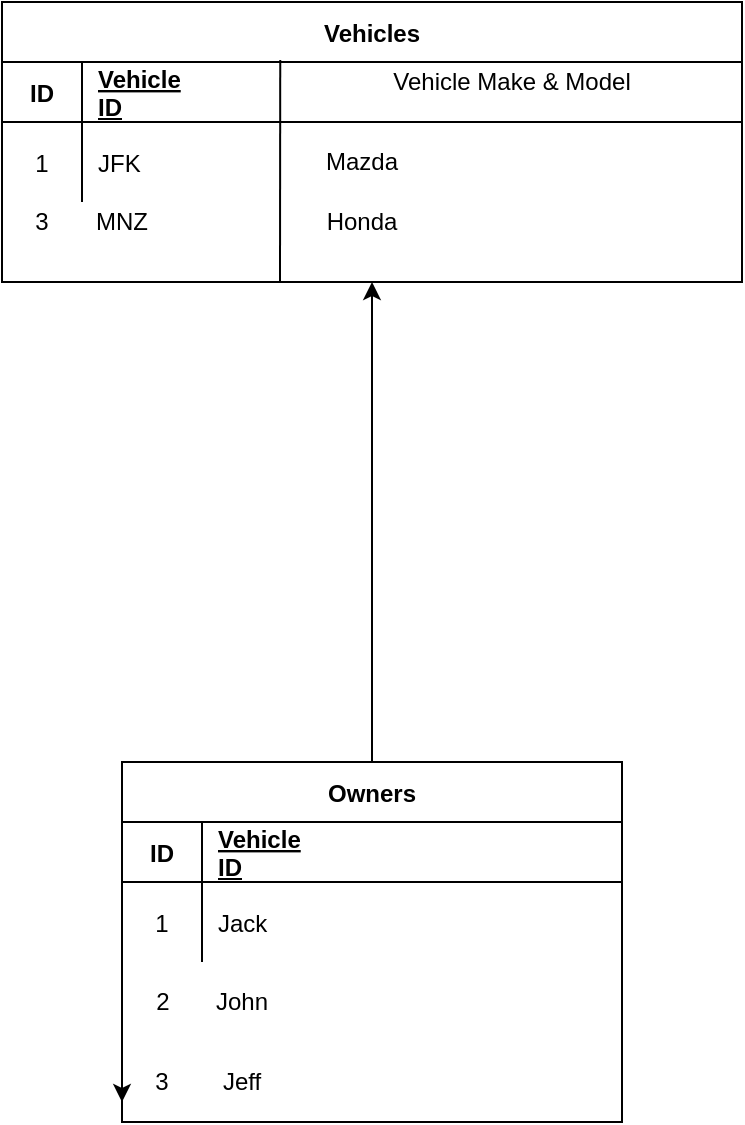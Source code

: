 <mxfile version="13.9.9" type="github">
  <diagram id="R2lEEEUBdFMjLlhIrx00" name="Page-1">
    <mxGraphModel dx="1220" dy="1150" grid="1" gridSize="10" guides="1" tooltips="1" connect="1" arrows="1" fold="1" page="1" pageScale="1" pageWidth="850" pageHeight="1100" math="0" shadow="0" extFonts="Permanent Marker^https://fonts.googleapis.com/css?family=Permanent+Marker">
      <root>
        <mxCell id="0" />
        <mxCell id="1" parent="0" />
        <mxCell id="C-vyLk0tnHw3VtMMgP7b-23" value="Vehicles" style="shape=table;startSize=30;container=1;collapsible=1;childLayout=tableLayout;fixedRows=1;rowLines=0;fontStyle=1;align=center;resizeLast=1;" parent="1" vertex="1">
          <mxGeometry x="60" y="90" width="370" height="140" as="geometry" />
        </mxCell>
        <mxCell id="C-vyLk0tnHw3VtMMgP7b-24" value="" style="shape=partialRectangle;collapsible=0;dropTarget=0;pointerEvents=0;fillColor=none;points=[[0,0.5],[1,0.5]];portConstraint=eastwest;top=0;left=0;right=0;bottom=1;" parent="C-vyLk0tnHw3VtMMgP7b-23" vertex="1">
          <mxGeometry y="30" width="370" height="30" as="geometry" />
        </mxCell>
        <mxCell id="C-vyLk0tnHw3VtMMgP7b-25" value="ID " style="shape=partialRectangle;overflow=hidden;connectable=0;fillColor=none;top=0;left=0;bottom=0;right=0;fontStyle=1;" parent="C-vyLk0tnHw3VtMMgP7b-24" vertex="1">
          <mxGeometry width="40" height="30" as="geometry" />
        </mxCell>
        <mxCell id="C-vyLk0tnHw3VtMMgP7b-26" value="Vehicle&#xa;ID&#xa;" style="shape=partialRectangle;overflow=hidden;connectable=0;fillColor=none;top=0;left=0;bottom=0;right=0;align=left;spacingLeft=6;fontStyle=5;" parent="C-vyLk0tnHw3VtMMgP7b-24" vertex="1">
          <mxGeometry x="40" width="330" height="30" as="geometry" />
        </mxCell>
        <mxCell id="C-vyLk0tnHw3VtMMgP7b-27" value="" style="shape=partialRectangle;collapsible=0;dropTarget=0;pointerEvents=0;fillColor=none;points=[[0,0.5],[1,0.5]];portConstraint=eastwest;top=0;left=0;right=0;bottom=0;" parent="C-vyLk0tnHw3VtMMgP7b-23" vertex="1">
          <mxGeometry y="60" width="370" height="40" as="geometry" />
        </mxCell>
        <mxCell id="C-vyLk0tnHw3VtMMgP7b-28" value="1" style="shape=partialRectangle;overflow=hidden;connectable=0;fillColor=none;top=0;left=0;bottom=0;right=0;" parent="C-vyLk0tnHw3VtMMgP7b-27" vertex="1">
          <mxGeometry width="40" height="40" as="geometry" />
        </mxCell>
        <mxCell id="C-vyLk0tnHw3VtMMgP7b-29" value="JFK" style="shape=partialRectangle;overflow=hidden;connectable=0;fillColor=none;top=0;left=0;bottom=0;right=0;align=left;spacingLeft=6;" parent="C-vyLk0tnHw3VtMMgP7b-27" vertex="1">
          <mxGeometry x="40" width="330" height="40" as="geometry" />
        </mxCell>
        <mxCell id="g5QApy-icxvjUzZWo4rr-37" style="edgeStyle=orthogonalEdgeStyle;rounded=0;orthogonalLoop=1;jettySize=auto;html=1;entryX=0.5;entryY=1;entryDx=0;entryDy=0;" edge="1" parent="1" source="g5QApy-icxvjUzZWo4rr-4" target="C-vyLk0tnHw3VtMMgP7b-23">
          <mxGeometry relative="1" as="geometry" />
        </mxCell>
        <mxCell id="g5QApy-icxvjUzZWo4rr-4" value="Owners" style="shape=table;startSize=30;container=1;collapsible=1;childLayout=tableLayout;fixedRows=1;rowLines=0;fontStyle=1;align=center;resizeLast=1;" vertex="1" parent="1">
          <mxGeometry x="120" y="470" width="250" height="180" as="geometry" />
        </mxCell>
        <mxCell id="g5QApy-icxvjUzZWo4rr-5" value="" style="shape=partialRectangle;collapsible=0;dropTarget=0;pointerEvents=0;fillColor=none;points=[[0,0.5],[1,0.5]];portConstraint=eastwest;top=0;left=0;right=0;bottom=1;" vertex="1" parent="g5QApy-icxvjUzZWo4rr-4">
          <mxGeometry y="30" width="250" height="30" as="geometry" />
        </mxCell>
        <mxCell id="g5QApy-icxvjUzZWo4rr-6" value="ID" style="shape=partialRectangle;overflow=hidden;connectable=0;fillColor=none;top=0;left=0;bottom=0;right=0;fontStyle=1;" vertex="1" parent="g5QApy-icxvjUzZWo4rr-5">
          <mxGeometry width="40" height="30" as="geometry" />
        </mxCell>
        <mxCell id="g5QApy-icxvjUzZWo4rr-7" value="Vehicle&#xa;ID&#xa;" style="shape=partialRectangle;overflow=hidden;connectable=0;fillColor=none;top=0;left=0;bottom=0;right=0;align=left;spacingLeft=6;fontStyle=5;" vertex="1" parent="g5QApy-icxvjUzZWo4rr-5">
          <mxGeometry x="40" width="210" height="30" as="geometry" />
        </mxCell>
        <mxCell id="g5QApy-icxvjUzZWo4rr-8" value="" style="shape=partialRectangle;collapsible=0;dropTarget=0;pointerEvents=0;fillColor=none;points=[[0,0.5],[1,0.5]];portConstraint=eastwest;top=0;left=0;right=0;bottom=0;" vertex="1" parent="g5QApy-icxvjUzZWo4rr-4">
          <mxGeometry y="60" width="250" height="40" as="geometry" />
        </mxCell>
        <mxCell id="g5QApy-icxvjUzZWo4rr-9" value="1" style="shape=partialRectangle;overflow=hidden;connectable=0;fillColor=none;top=0;left=0;bottom=0;right=0;" vertex="1" parent="g5QApy-icxvjUzZWo4rr-8">
          <mxGeometry width="40" height="40" as="geometry" />
        </mxCell>
        <mxCell id="g5QApy-icxvjUzZWo4rr-10" value="Jack" style="shape=partialRectangle;overflow=hidden;connectable=0;fillColor=none;top=0;left=0;bottom=0;right=0;align=left;spacingLeft=6;" vertex="1" parent="g5QApy-icxvjUzZWo4rr-8">
          <mxGeometry x="40" width="210" height="40" as="geometry" />
        </mxCell>
        <mxCell id="g5QApy-icxvjUzZWo4rr-11" value="2" style="text;html=1;align=center;verticalAlign=middle;resizable=0;points=[];autosize=1;" vertex="1" parent="1">
          <mxGeometry x="130" y="580" width="20" height="20" as="geometry" />
        </mxCell>
        <mxCell id="g5QApy-icxvjUzZWo4rr-12" value="John" style="text;html=1;strokeColor=none;fillColor=none;align=center;verticalAlign=middle;whiteSpace=wrap;rounded=0;" vertex="1" parent="1">
          <mxGeometry x="160" y="580" width="40" height="20" as="geometry" />
        </mxCell>
        <mxCell id="g5QApy-icxvjUzZWo4rr-13" value="3" style="text;html=1;strokeColor=none;fillColor=none;align=center;verticalAlign=middle;whiteSpace=wrap;rounded=0;" vertex="1" parent="1">
          <mxGeometry x="120" y="620" width="40" height="20" as="geometry" />
        </mxCell>
        <mxCell id="g5QApy-icxvjUzZWo4rr-15" style="edgeStyle=orthogonalEdgeStyle;rounded=0;orthogonalLoop=1;jettySize=auto;html=1;exitX=0;exitY=0.25;exitDx=0;exitDy=0;entryX=0;entryY=1;entryDx=0;entryDy=0;" edge="1" parent="1" source="g5QApy-icxvjUzZWo4rr-13" target="g5QApy-icxvjUzZWo4rr-13">
          <mxGeometry relative="1" as="geometry" />
        </mxCell>
        <mxCell id="g5QApy-icxvjUzZWo4rr-16" style="edgeStyle=orthogonalEdgeStyle;rounded=0;orthogonalLoop=1;jettySize=auto;html=1;exitX=0.5;exitY=1;exitDx=0;exitDy=0;" edge="1" parent="1" source="g5QApy-icxvjUzZWo4rr-12" target="g5QApy-icxvjUzZWo4rr-12">
          <mxGeometry relative="1" as="geometry" />
        </mxCell>
        <mxCell id="g5QApy-icxvjUzZWo4rr-17" value="Jeff" style="text;html=1;strokeColor=none;fillColor=none;align=center;verticalAlign=middle;whiteSpace=wrap;rounded=0;" vertex="1" parent="1">
          <mxGeometry x="160" y="620" width="40" height="20" as="geometry" />
        </mxCell>
        <mxCell id="g5QApy-icxvjUzZWo4rr-31" value="MNZ" style="text;html=1;strokeColor=none;fillColor=none;align=center;verticalAlign=middle;whiteSpace=wrap;rounded=0;" vertex="1" parent="1">
          <mxGeometry x="100" y="190" width="40" height="20" as="geometry" />
        </mxCell>
        <mxCell id="g5QApy-icxvjUzZWo4rr-32" value="3" style="text;html=1;strokeColor=none;fillColor=none;align=center;verticalAlign=middle;whiteSpace=wrap;rounded=0;" vertex="1" parent="1">
          <mxGeometry x="60" y="190" width="40" height="20" as="geometry" />
        </mxCell>
        <mxCell id="g5QApy-icxvjUzZWo4rr-33" value="" style="endArrow=none;html=1;entryX=0.376;entryY=-0.033;entryDx=0;entryDy=0;entryPerimeter=0;" edge="1" parent="1" target="C-vyLk0tnHw3VtMMgP7b-24">
          <mxGeometry width="50" height="50" relative="1" as="geometry">
            <mxPoint x="199" y="230" as="sourcePoint" />
            <mxPoint x="250" y="170" as="targetPoint" />
          </mxGeometry>
        </mxCell>
        <mxCell id="g5QApy-icxvjUzZWo4rr-34" value="Vehicle Make &amp;amp; Model" style="text;html=1;strokeColor=none;fillColor=none;align=center;verticalAlign=middle;whiteSpace=wrap;rounded=0;" vertex="1" parent="1">
          <mxGeometry x="240" y="120" width="150" height="20" as="geometry" />
        </mxCell>
        <mxCell id="g5QApy-icxvjUzZWo4rr-35" value="Mazda" style="text;html=1;strokeColor=none;fillColor=none;align=center;verticalAlign=middle;whiteSpace=wrap;rounded=0;" vertex="1" parent="1">
          <mxGeometry x="210" y="160" width="60" height="20" as="geometry" />
        </mxCell>
        <mxCell id="g5QApy-icxvjUzZWo4rr-36" value="Honda" style="text;html=1;strokeColor=none;fillColor=none;align=center;verticalAlign=middle;whiteSpace=wrap;rounded=0;" vertex="1" parent="1">
          <mxGeometry x="220" y="190" width="40" height="20" as="geometry" />
        </mxCell>
      </root>
    </mxGraphModel>
  </diagram>
</mxfile>
